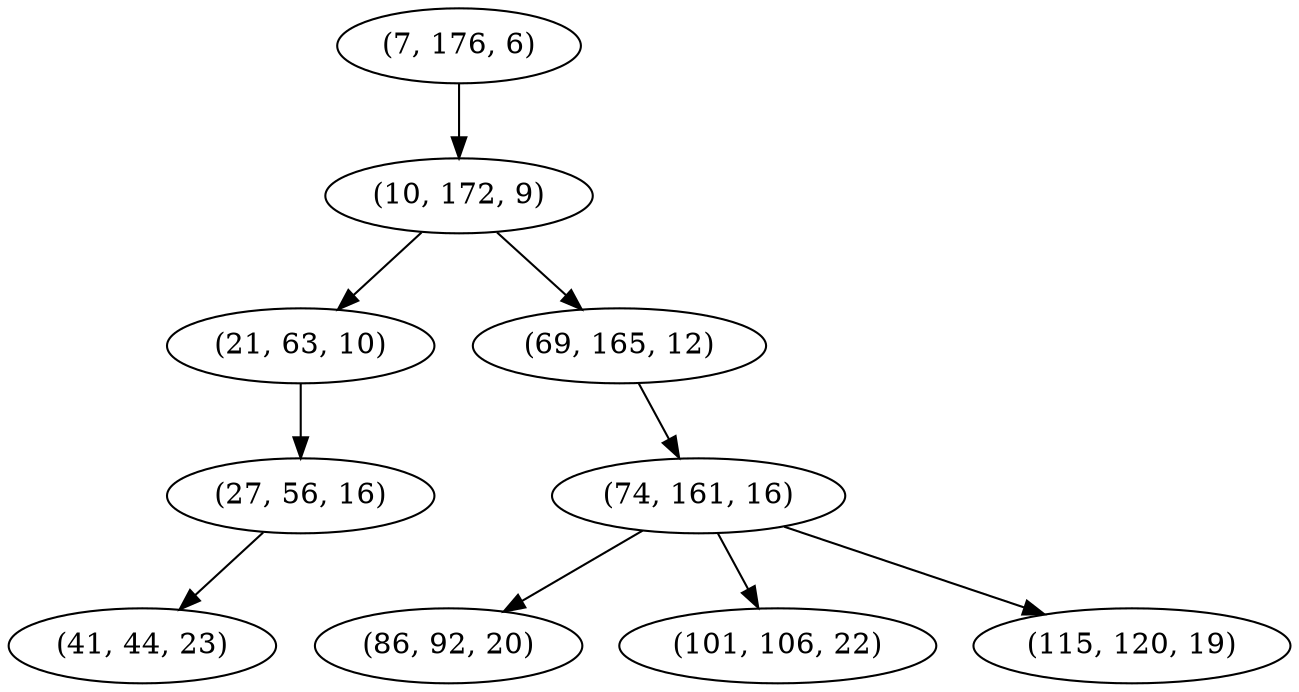 digraph tree {
    "(7, 176, 6)";
    "(10, 172, 9)";
    "(21, 63, 10)";
    "(27, 56, 16)";
    "(41, 44, 23)";
    "(69, 165, 12)";
    "(74, 161, 16)";
    "(86, 92, 20)";
    "(101, 106, 22)";
    "(115, 120, 19)";
    "(7, 176, 6)" -> "(10, 172, 9)";
    "(10, 172, 9)" -> "(21, 63, 10)";
    "(10, 172, 9)" -> "(69, 165, 12)";
    "(21, 63, 10)" -> "(27, 56, 16)";
    "(27, 56, 16)" -> "(41, 44, 23)";
    "(69, 165, 12)" -> "(74, 161, 16)";
    "(74, 161, 16)" -> "(86, 92, 20)";
    "(74, 161, 16)" -> "(101, 106, 22)";
    "(74, 161, 16)" -> "(115, 120, 19)";
}
